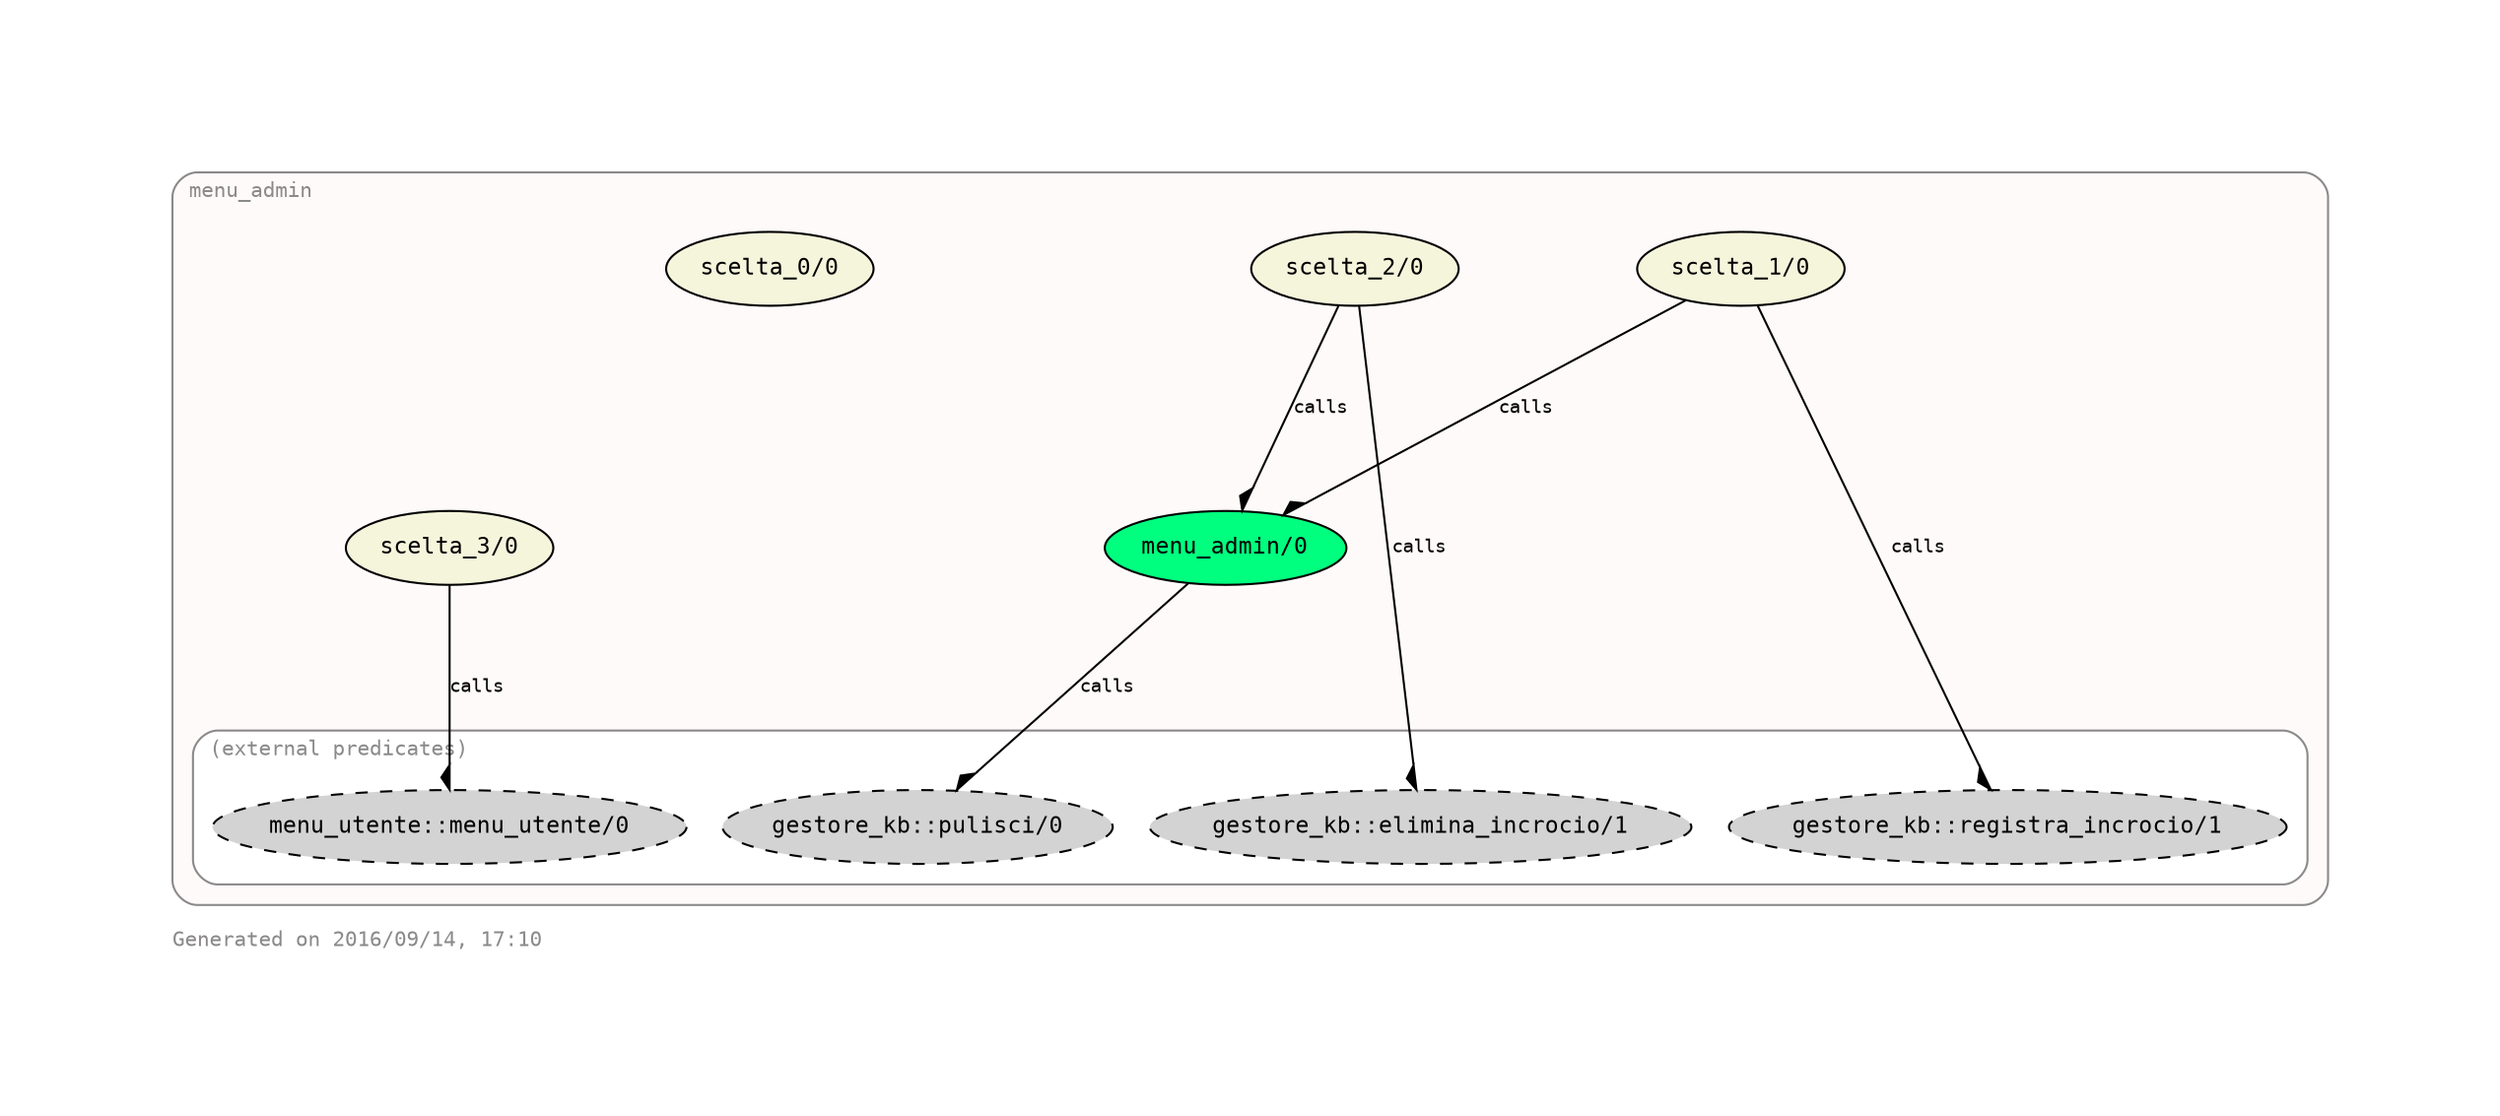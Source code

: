 digraph "menu_admin_object" {
rankdir="TB"
ranksep="1.25"
compound="true"
splines="true"
pack="true"
clusterrank="local"
labeljust="l"
margin="1.0"
fontname="Courier"
fontsize="10"
fontcolor="snow4"
pencolor="snow4"
node [shape="ellipse",style="filled",fillcolor="white",fontname="Courier",fontsize="9"]
edge [fontname="Courier",fontsize="9"]
label="Generated on 2016/09/14, 17:10\l"

subgraph "cluster_menu_admin_object" {
URL=""
tooltip="/home/giuseppe/IA/Progetto/code/menu_admin.lgt"
bgcolor="snow"
style="rounded"
margin="10"
label="menu_admin"
"menu_admin/0" [shape="ellipse",URL="menu_admin_0.html#menu_admin/0",tooltip="menu_admin_0.html#menu_admin/0",style="filled",fillcolor="springgreen",label=<<FONT POINT-SIZE="11"><![CDATA[menu_admin/0]]></FONT>>]
"menu_admin/0" [shape="ellipse",URL="menu_admin_0.html#menu_admin/0",tooltip="menu_admin_0.html#menu_admin/0",style="filled",fillcolor="springgreen",label=<<FONT POINT-SIZE="11"><![CDATA[menu_admin/0]]></FONT>>]
"scelta_1/0" [shape="ellipse",style="filled",fillcolor="beige",label=<<FONT POINT-SIZE="11"><![CDATA[scelta_1/0]]></FONT>>]
"scelta_2/0" [shape="ellipse",style="filled",fillcolor="beige",label=<<FONT POINT-SIZE="11"><![CDATA[scelta_2/0]]></FONT>>]
"scelta_3/0" [shape="ellipse",style="filled",fillcolor="beige",label=<<FONT POINT-SIZE="11"><![CDATA[scelta_3/0]]></FONT>>]
"scelta_0/0" [shape="ellipse",style="filled",fillcolor="beige",label=<<FONT POINT-SIZE="11"><![CDATA[scelta_0/0]]></FONT>>]
subgraph "cluster_other" {
URL=""
tooltip="(external predicates)"
bgcolor="white"
style="rounded"
margin="10"
label="(external predicates)"
"gestore_kb::pulisci/0" [shape="ellipse",URL="gestore_kb_0.html#pulisci/0",tooltip="gestore_kb_0.html#pulisci/0",style="filled,dashed",fillcolor="lightgrey",label=<<FONT POINT-SIZE="11"><![CDATA[gestore_kb::pulisci/0]]></FONT>>]
"gestore_kb::registra_incrocio/1" [shape="ellipse",URL="gestore_kb_0.html#registra_incrocio/1",tooltip="gestore_kb_0.html#registra_incrocio/1",style="filled,dashed",fillcolor="lightgrey",label=<<FONT POINT-SIZE="11"><![CDATA[gestore_kb::registra_incrocio/1]]></FONT>>]
"gestore_kb::elimina_incrocio/1" [shape="ellipse",URL="gestore_kb_0.html#elimina_incrocio/1",tooltip="gestore_kb_0.html#elimina_incrocio/1",style="filled,dashed",fillcolor="lightgrey",label=<<FONT POINT-SIZE="11"><![CDATA[gestore_kb::elimina_incrocio/1]]></FONT>>]
"menu_utente::menu_utente/0" [shape="ellipse",URL="menu_utente_0.html#menu_utente/0",tooltip="menu_utente_0.html#menu_utente/0",style="filled,dashed",fillcolor="lightgrey",label=<<FONT POINT-SIZE="11"><![CDATA[menu_utente::menu_utente/0]]></FONT>>]
}

"scelta_1/0" -> "menu_admin/0" [arrowhead="rdiamond",tooltip="calls",label=<<![CDATA[calls]]><BR/>>]
"scelta_2/0" -> "menu_admin/0" [arrowhead="rdiamond",tooltip="calls",label=<<![CDATA[calls]]><BR/>>]
"menu_admin/0" -> "gestore_kb::pulisci/0" [arrowhead="rdiamond",tooltip="calls",label=<<![CDATA[calls]]><BR/>>]
"scelta_1/0" -> "gestore_kb::registra_incrocio/1" [arrowhead="rdiamond",tooltip="calls",label=<<![CDATA[calls]]><BR/>>]
"scelta_2/0" -> "gestore_kb::elimina_incrocio/1" [arrowhead="rdiamond",tooltip="calls",label=<<![CDATA[calls]]><BR/>>]
"scelta_3/0" -> "menu_utente::menu_utente/0" [arrowhead="rdiamond",tooltip="calls",label=<<![CDATA[calls]]><BR/>>]
}

}

